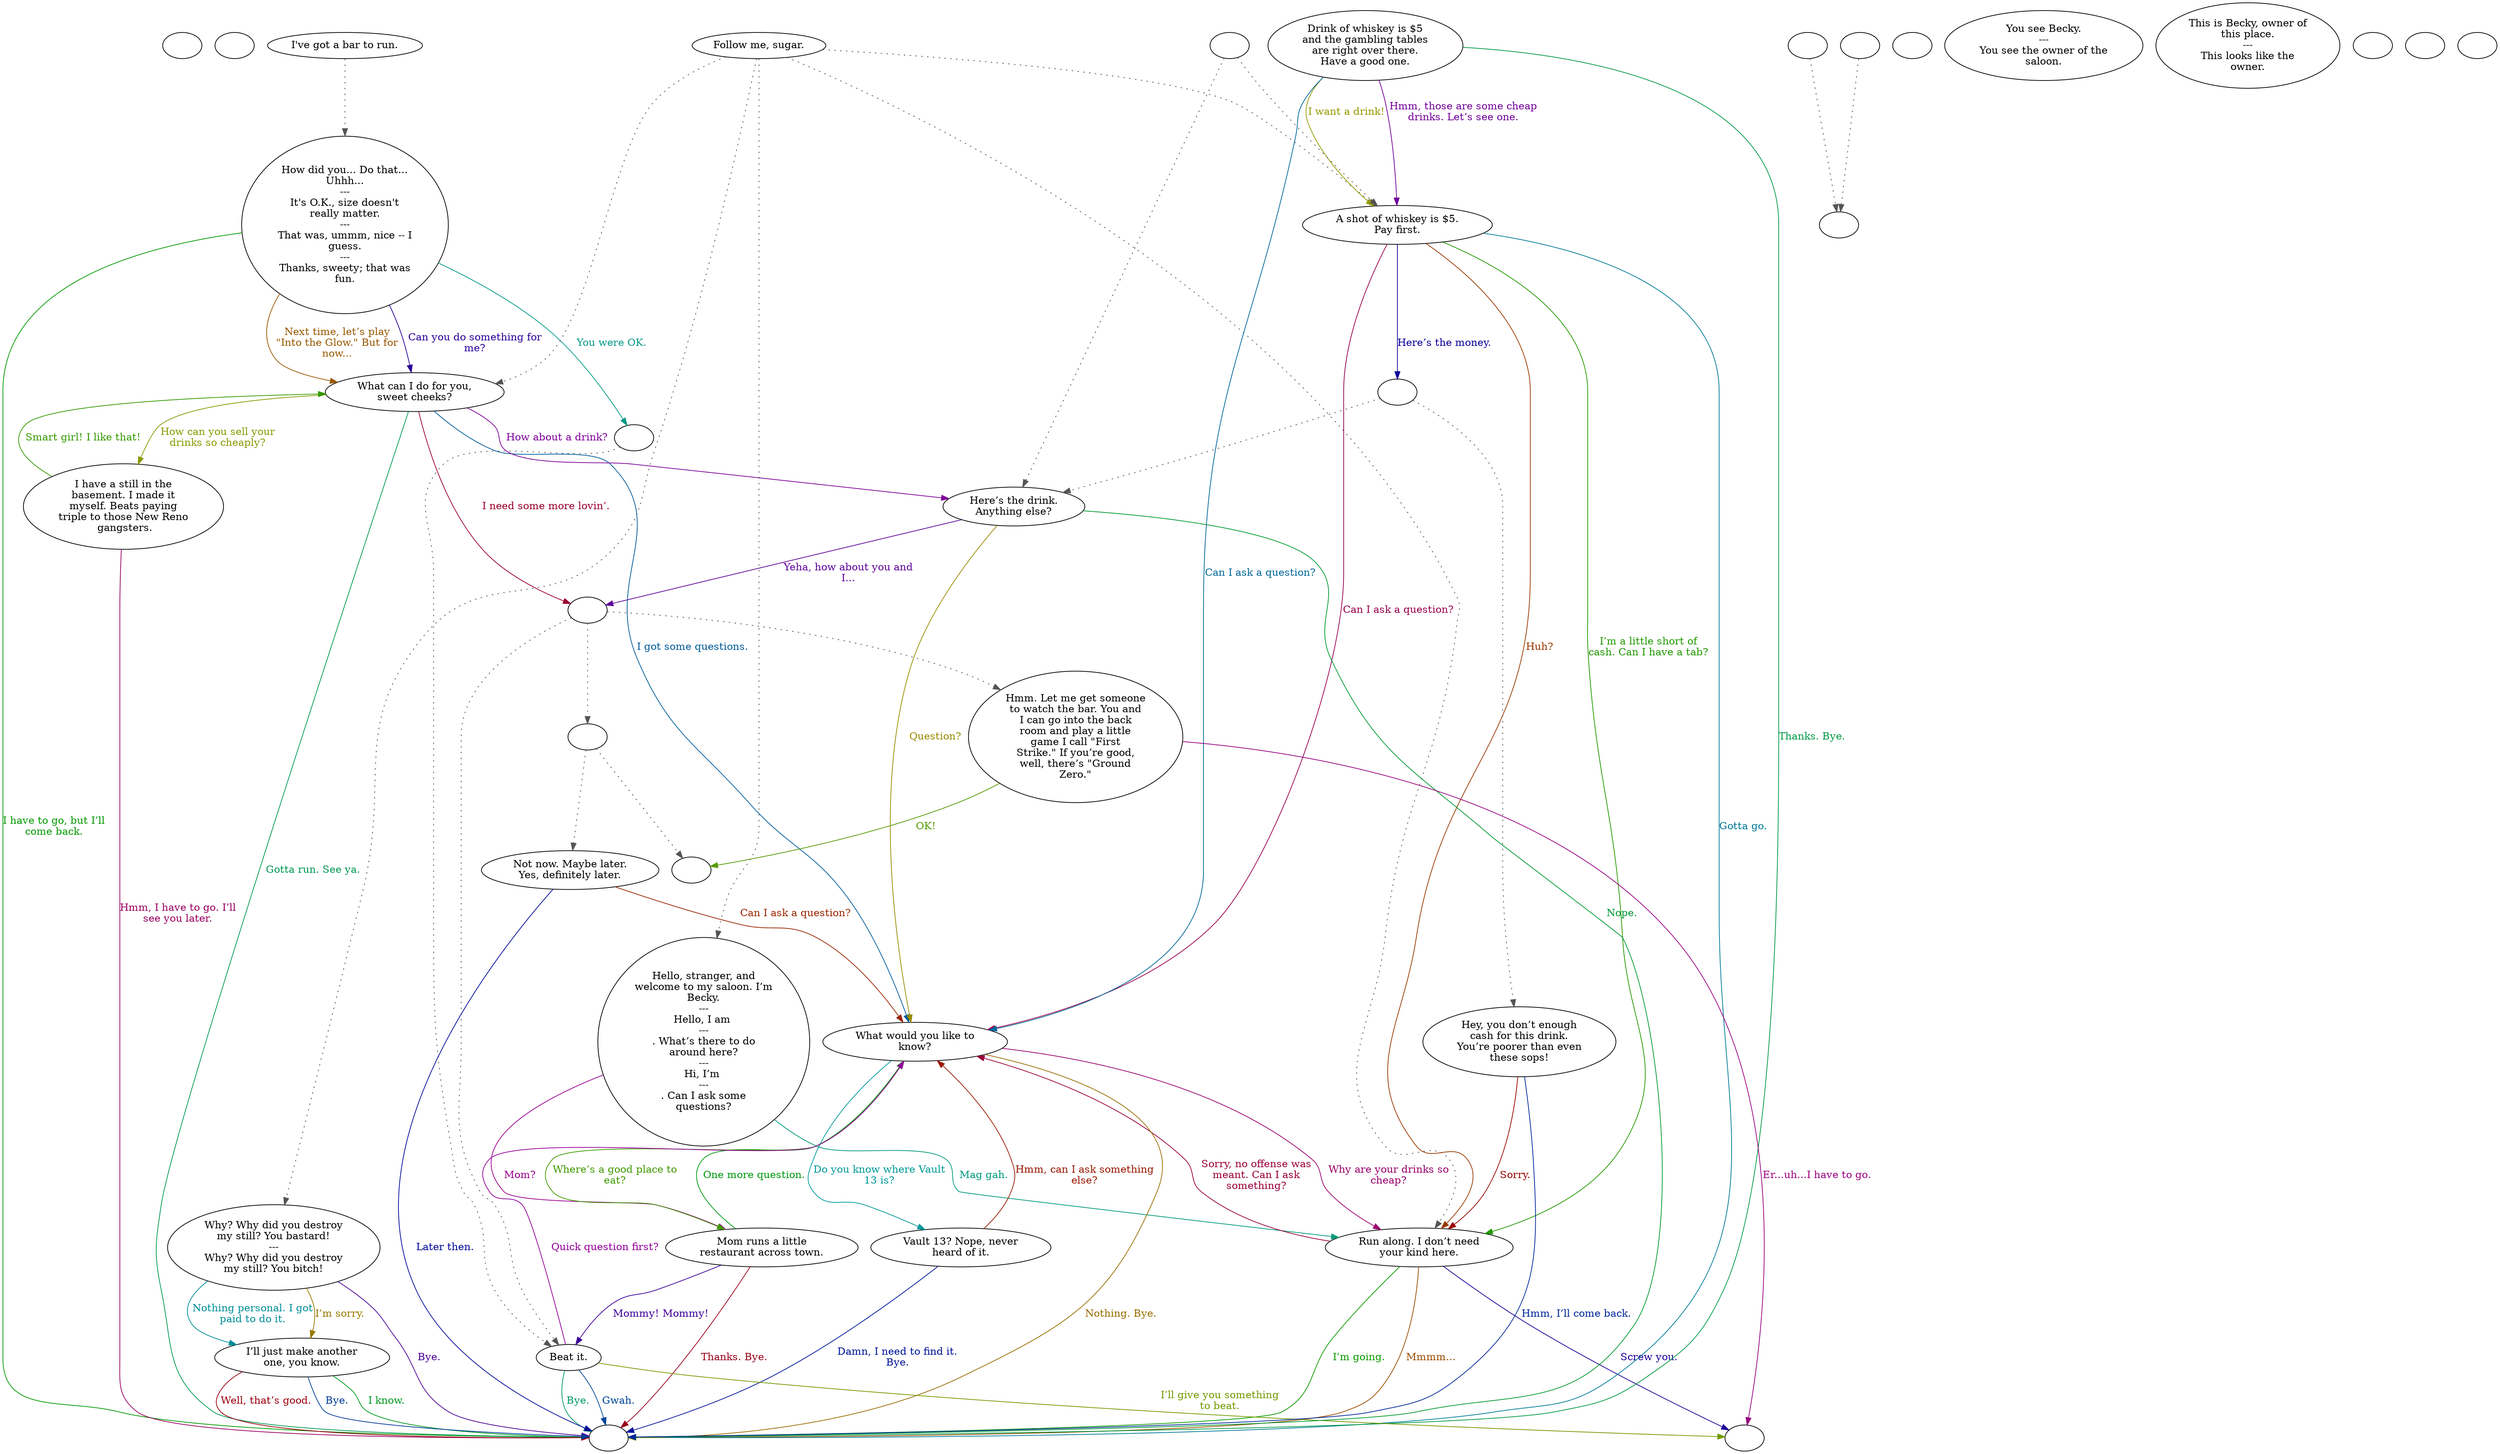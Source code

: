 digraph dcMaggie {
  "checkPartyMembersNearDoor" [style=filled       fillcolor="#FFFFFF"       color="#000000"]
  "checkPartyMembersNearDoor" [label=""]
  "start" [style=filled       fillcolor="#FFFFFF"       color="#000000"]
  "start" [label=""]
  "critter_p_proc" [style=filled       fillcolor="#FFFFFF"       color="#000000"]
  "critter_p_proc" -> "Node012" [style=dotted color="#555555"]
  "critter_p_proc" [label="I've got a bar to run."]
  "pickup_p_proc" [style=filled       fillcolor="#FFFFFF"       color="#000000"]
  "pickup_p_proc" -> "Node998" [style=dotted color="#555555"]
  "pickup_p_proc" [label=""]
  "talk_p_proc" [style=filled       fillcolor="#FFFFFF"       color="#000000"]
  "talk_p_proc" -> "Node001" [style=dotted color="#555555"]
  "talk_p_proc" -> "Node002" [style=dotted color="#555555"]
  "talk_p_proc" -> "Node016" [style=dotted color="#555555"]
  "talk_p_proc" -> "Node013" [style=dotted color="#555555"]
  "talk_p_proc" -> "Node008" [style=dotted color="#555555"]
  "talk_p_proc" [label="Follow me, sugar."]
  "destroy_p_proc" [style=filled       fillcolor="#FFFFFF"       color="#000000"]
  "destroy_p_proc" [label=""]
  "look_at_p_proc" [style=filled       fillcolor="#FFFFFF"       color="#000000"]
  "look_at_p_proc" [label="You see Becky.\n---\nYou see the owner of the\nsaloon."]
  "description_p_proc" [style=filled       fillcolor="#FFFFFF"       color="#000000"]
  "description_p_proc" [label="This is Becky, owner of\nthis place.\n---\nThis looks like the\nowner."]
  "use_skill_on_p_proc" [style=filled       fillcolor="#FFFFFF"       color="#000000"]
  "use_skill_on_p_proc" [label=""]
  "damage_p_proc" [style=filled       fillcolor="#FFFFFF"       color="#000000"]
  "damage_p_proc" -> "Node998" [style=dotted color="#555555"]
  "damage_p_proc" [label=""]
  "map_enter_p_proc" [style=filled       fillcolor="#FFFFFF"       color="#000000"]
  "map_enter_p_proc" [label=""]
  "Node001" [style=filled       fillcolor="#FFFFFF"       color="#000000"]
  "Node001" [label="Hello, stranger, and\nwelcome to my saloon. I’m\nBecky.\n---\nHello, I am \n---\n. What’s there to do\naround here?\n---\nHi, I’m \n---\n. Can I ask some\nquestions?"]
  "Node001" -> "Node006" [label="Mom?" color="#99008D" fontcolor="#99008D"]
  "Node001" -> "Node002" [label="Mag gah." color="#009979" fontcolor="#009979"]
  "Node002" [style=filled       fillcolor="#FFFFFF"       color="#000000"]
  "Node002" [label="Run along. I don’t need\nyour kind here."]
  "Node002" -> "Node999" [label="Mmmm..." color="#994C00" fontcolor="#994C00"]
  "Node002" -> "Node996" [label="Screw you." color="#1F0099" fontcolor="#1F0099"]
  "Node002" -> "Node999" [label="I’m going." color="#0D9900" fontcolor="#0D9900"]
  "Node002" -> "Node005" [label="Sorry, no offense was\nmeant. Can I ask\nsomething?" color="#99003A" fontcolor="#99003A"]
  "Node003" [style=filled       fillcolor="#FFFFFF"       color="#000000"]
  "Node003" [label="Drink of whiskey is $5\nand the gambling tables\nare right over there.\nHave a good one."]
  "Node003" -> "Node005" [label="Can I ask a question?" color="#006799" fontcolor="#006799"]
  "Node003" -> "Node008" [label="I want a drink!" color="#939900" fontcolor="#939900"]
  "Node003" -> "Node008" [label="Hmm, those are some cheap\ndrinks. Let’s see one." color="#720099" fontcolor="#720099"]
  "Node003" -> "Node999" [label="Thanks. Bye." color="#009945" fontcolor="#009945"]
  "Node004" [style=filled       fillcolor="#FFFFFF"       color="#000000"]
  "Node004" [label="Vault 13? Nope, never\nheard of it."]
  "Node004" -> "Node005" [label="Hmm, can I ask something\nelse?" color="#991900" fontcolor="#991900"]
  "Node004" -> "Node999" [label="Damn, I need to find it.\nBye." color="#001499" fontcolor="#001499"]
  "Node005" [style=filled       fillcolor="#FFFFFF"       color="#000000"]
  "Node005" [label="What would you like to\nknow?"]
  "Node005" -> "Node006" [label="Where’s a good place to\neat?" color="#409900" fontcolor="#409900"]
  "Node005" -> "Node002" [label="Why are your drinks so\ncheap?" color="#99006D" fontcolor="#99006D"]
  "Node005" -> "Node004" [label="Do you know where Vault\n13 is?" color="#009998" fontcolor="#009998"]
  "Node005" -> "Node999" [label="Nothing. Bye." color="#996C00" fontcolor="#996C00"]
  "Node006" [style=filled       fillcolor="#FFFFFF"       color="#000000"]
  "Node006" [label="Mom runs a little\nrestaurant across town."]
  "Node006" -> "Node007" [label="Mommy! Mommy!" color="#3F0099" fontcolor="#3F0099"]
  "Node006" -> "Node005" [label="One more question." color="#009912" fontcolor="#009912"]
  "Node006" -> "Node999" [label="Thanks. Bye." color="#99001A" fontcolor="#99001A"]
  "Node007" [style=filled       fillcolor="#FFFFFF"       color="#000000"]
  "Node007" [label="Beat it."]
  "Node007" -> "Node999" [label="Gwah." color="#004799" fontcolor="#004799"]
  "Node007" -> "Node996" [label="I’ll give you something\nto beat." color="#749900" fontcolor="#749900"]
  "Node007" -> "Node005" [label="Quick question first?" color="#920099" fontcolor="#920099"]
  "Node007" -> "Node999" [label="Bye." color="#009965" fontcolor="#009965"]
  "Node008" [style=filled       fillcolor="#FFFFFF"       color="#000000"]
  "Node008" [label="A shot of whiskey is $5.\nPay first."]
  "Node008" -> "Node002" [label="Huh?" color="#993800" fontcolor="#993800"]
  "Node008" -> "Node995" [label="Here’s the money." color="#0C0099" fontcolor="#0C0099"]
  "Node008" -> "Node002" [label="I’m a little short of\ncash. Can I have a tab?" color="#219900" fontcolor="#219900"]
  "Node008" -> "Node005" [label="Can I ask a question?" color="#99004E" fontcolor="#99004E"]
  "Node008" -> "Node999" [label="Gotta go." color="#007A99" fontcolor="#007A99"]
  "Node009" [style=filled       fillcolor="#FFFFFF"       color="#000000"]
  "Node009" [label="Here’s the drink.\nAnything else?"]
  "Node009" -> "Node005" [label="Question?" color="#998B00" fontcolor="#998B00"]
  "Node009" -> "Node994" [label="Yeha, how about you and\nI..." color="#5F0099" fontcolor="#5F0099"]
  "Node009" -> "Node999" [label="Nope." color="#009932" fontcolor="#009932"]
  "Node010" [style=filled       fillcolor="#FFFFFF"       color="#000000"]
  "Node010" [label="Hey, you don’t enough\ncash for this drink.\nYou’re poorer than even\nthese sops!"]
  "Node010" -> "Node002" [label="Sorry." color="#990500" fontcolor="#990500"]
  "Node010" -> "Node999" [label="Hmm, I’ll come back." color="#002799" fontcolor="#002799"]
  "Node011" [style=filled       fillcolor="#FFFFFF"       color="#000000"]
  "Node011" [label="Hmm. Let me get someone\nto watch the bar. You and\nI can go into the back\nroom and play a little\ngame I call \"First\nStrike.\" If you’re good,\nwell, there’s \"Ground\nZero.\""]
  "Node011" -> "Node991" [label="OK!" color="#549900" fontcolor="#549900"]
  "Node011" -> "Node996" [label="Er...uh...I have to go." color="#990081" fontcolor="#990081"]
  "Node012" [style=filled       fillcolor="#FFFFFF"       color="#000000"]
  "Node012" [label="How did you... Do that...\nUhhh...\n---\nIt's O.K., size doesn't\nreally matter.\n---\nThat was, ummm, nice -- I\nguess.\n---\nThanks, sweety; that was\nfun."]
  "Node012" -> "Node993" [label="You were OK." color="#009985" fontcolor="#009985"]
  "Node012" -> "Node013" [label="Next time, let’s play\n\"Into the Glow.\" But for\nnow..." color="#995800" fontcolor="#995800"]
  "Node012" -> "Node013" [label="Can you do something for\nme?" color="#2B0099" fontcolor="#2B0099"]
  "Node012" -> "Node999" [label="I have to go, but I’ll\ncome back." color="#019900" fontcolor="#019900"]
  "Node013" [style=filled       fillcolor="#FFFFFF"       color="#000000"]
  "Node013" [label="What can I do for you,\nsweet cheeks?"]
  "Node013" -> "Node994" [label="I need some more lovin’." color="#99002E" fontcolor="#99002E"]
  "Node013" -> "Node005" [label="I got some questions." color="#005B99" fontcolor="#005B99"]
  "Node013" -> "Node015" [label="How can you sell your\ndrinks so cheaply?" color="#879900" fontcolor="#879900"]
  "Node013" -> "Node009" [label="How about a drink?" color="#7E0099" fontcolor="#7E0099"]
  "Node013" -> "Node999" [label="Gotta run. See ya." color="#009952" fontcolor="#009952"]
  "Node014" [style=filled       fillcolor="#FFFFFF"       color="#000000"]
  "Node014" [label="Not now. Maybe later.\nYes, definitely later."]
  "Node014" -> "Node005" [label="Can I ask a question?" color="#992500" fontcolor="#992500"]
  "Node014" -> "Node999" [label="Later then." color="#000899" fontcolor="#000899"]
  "Node015" [style=filled       fillcolor="#FFFFFF"       color="#000000"]
  "Node015" [label="I have a still in the\nbasement. I made it\nmyself. Beats paying\ntriple to those New Reno\n gangsters."]
  "Node015" -> "Node013" [label="Smart girl! I like that!" color="#349900" fontcolor="#349900"]
  "Node015" -> "Node999" [label="Hmm, I have to go. I’ll\nsee you later." color="#990061" fontcolor="#990061"]
  "Node016" [style=filled       fillcolor="#FFFFFF"       color="#000000"]
  "Node016" [label="Why? Why did you destroy\nmy still? You bastard!\n---\nWhy? Why did you destroy\nmy still? You bitch!"]
  "Node016" -> "Node017" [label="Nothing personal. I got\npaid to do it." color="#008E99" fontcolor="#008E99"]
  "Node016" -> "Node017" [label="I’m sorry." color="#997800" fontcolor="#997800"]
  "Node016" -> "Node999" [label="Bye." color="#4B0099" fontcolor="#4B0099"]
  "Node017" [style=filled       fillcolor="#FFFFFF"       color="#000000"]
  "Node017" [label="I’ll just make another\none, you know."]
  "Node017" -> "Node999" [label="I know." color="#00991E" fontcolor="#00991E"]
  "Node017" -> "Node999" [label="Well, that’s good." color="#99000E" fontcolor="#99000E"]
  "Node017" -> "Node999" [label="Bye." color="#003B99" fontcolor="#003B99"]
  "Node018" [style=filled       fillcolor="#FFFFFF"       color="#000000"]
  "Node018" [label=""]
  "Node998" [style=filled       fillcolor="#FFFFFF"       color="#000000"]
  "Node998" [label=""]
  "Node996" [style=filled       fillcolor="#FFFFFF"       color="#000000"]
  "Node996" [label=""]
  "Node995" [style=filled       fillcolor="#FFFFFF"       color="#000000"]
  "Node995" -> "Node009" [style=dotted color="#555555"]
  "Node995" -> "Node010" [style=dotted color="#555555"]
  "Node995" [label=""]
  "Node994" [style=filled       fillcolor="#FFFFFF"       color="#000000"]
  "Node994" -> "Node992" [style=dotted color="#555555"]
  "Node994" -> "Node011" [style=dotted color="#555555"]
  "Node994" -> "Node007" [style=dotted color="#555555"]
  "Node994" [label=""]
  "Node993" [style=filled       fillcolor="#FFFFFF"       color="#000000"]
  "Node993" -> "Node007" [style=dotted color="#555555"]
  "Node993" [label=""]
  "Node992" [style=filled       fillcolor="#FFFFFF"       color="#000000"]
  "Node992" -> "Node991" [style=dotted color="#555555"]
  "Node992" -> "Node014" [style=dotted color="#555555"]
  "Node992" [label=""]
  "Node991" [style=filled       fillcolor="#FFFFFF"       color="#000000"]
  "Node991" [label=""]
  "Node999" [style=filled       fillcolor="#FFFFFF"       color="#000000"]
  "Node999" [label=""]
  "Node990" [style=filled       fillcolor="#FFFFFF"       color="#000000"]
  "Node990" -> "Node009" [style=dotted color="#555555"]
  "Node990" -> "Node008" [style=dotted color="#555555"]
  "Node990" [label=""]
}